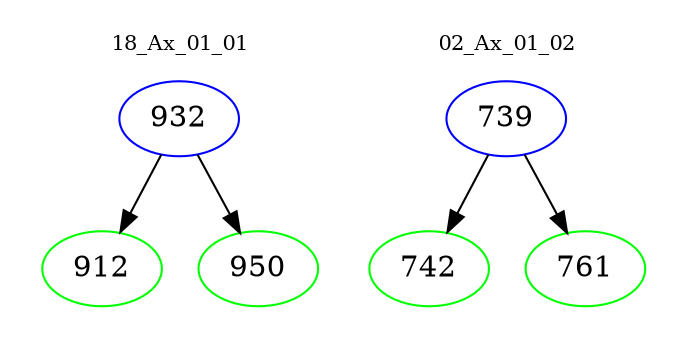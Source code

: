 digraph{
subgraph cluster_0 {
color = white
label = "18_Ax_01_01";
fontsize=10;
T0_932 [label="932", color="blue"]
T0_932 -> T0_912 [color="black"]
T0_912 [label="912", color="green"]
T0_932 -> T0_950 [color="black"]
T0_950 [label="950", color="green"]
}
subgraph cluster_1 {
color = white
label = "02_Ax_01_02";
fontsize=10;
T1_739 [label="739", color="blue"]
T1_739 -> T1_742 [color="black"]
T1_742 [label="742", color="green"]
T1_739 -> T1_761 [color="black"]
T1_761 [label="761", color="green"]
}
}
